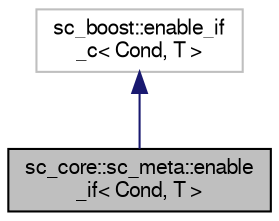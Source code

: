 digraph "sc_core::sc_meta::enable_if&lt; Cond, T &gt;"
{
  edge [fontname="FreeSans",fontsize="10",labelfontname="FreeSans",labelfontsize="10"];
  node [fontname="FreeSans",fontsize="10",shape=record];
  Node2 [label="sc_core::sc_meta::enable\l_if\< Cond, T \>",height=0.2,width=0.4,color="black", fillcolor="grey75", style="filled", fontcolor="black"];
  Node3 -> Node2 [dir="back",color="midnightblue",fontsize="10",style="solid",fontname="FreeSans"];
  Node3 [label="sc_boost::enable_if\l_c\< Cond, T \>",height=0.2,width=0.4,color="grey75", fillcolor="white", style="filled"];
}
